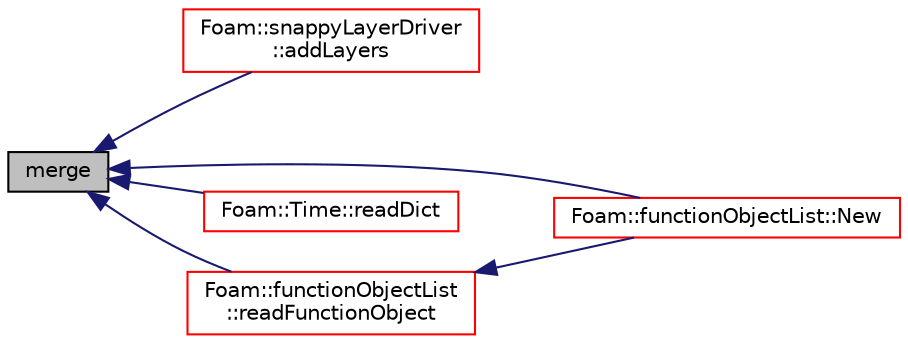 digraph "merge"
{
  bgcolor="transparent";
  edge [fontname="Helvetica",fontsize="10",labelfontname="Helvetica",labelfontsize="10"];
  node [fontname="Helvetica",fontsize="10",shape=record];
  rankdir="LR";
  Node34672 [label="merge",height=0.2,width=0.4,color="black", fillcolor="grey75", style="filled", fontcolor="black"];
  Node34672 -> Node34673 [dir="back",color="midnightblue",fontsize="10",style="solid",fontname="Helvetica"];
  Node34673 [label="Foam::snappyLayerDriver\l::addLayers",height=0.2,width=0.4,color="red",URL="$a25909.html#a2654851d1ffedc26e8ff1424f7097ba6",tooltip="Add cell layers. "];
  Node34672 -> Node34676 [dir="back",color="midnightblue",fontsize="10",style="solid",fontname="Helvetica"];
  Node34676 [label="Foam::functionObjectList::New",height=0.2,width=0.4,color="red",URL="$a27221.html#a1740f4160a0303fced9ab6e91f5ae577",tooltip="Construct and return a functionObjectList for an application. "];
  Node34672 -> Node34678 [dir="back",color="midnightblue",fontsize="10",style="solid",fontname="Helvetica"];
  Node34678 [label="Foam::Time::readDict",height=0.2,width=0.4,color="red",URL="$a27457.html#a09f8bbb748b599cf713fa2e07ec7e0b4",tooltip="Read the control dictionary and set the write controls etc. "];
  Node34672 -> Node34962 [dir="back",color="midnightblue",fontsize="10",style="solid",fontname="Helvetica"];
  Node34962 [label="Foam::functionObjectList\l::readFunctionObject",height=0.2,width=0.4,color="red",URL="$a27221.html#a1fc9b8c93a4581ff76b01b3f13a7ff81",tooltip="Read the specified functionObject configuration dictionary parsing. "];
  Node34962 -> Node34676 [dir="back",color="midnightblue",fontsize="10",style="solid",fontname="Helvetica"];
}
